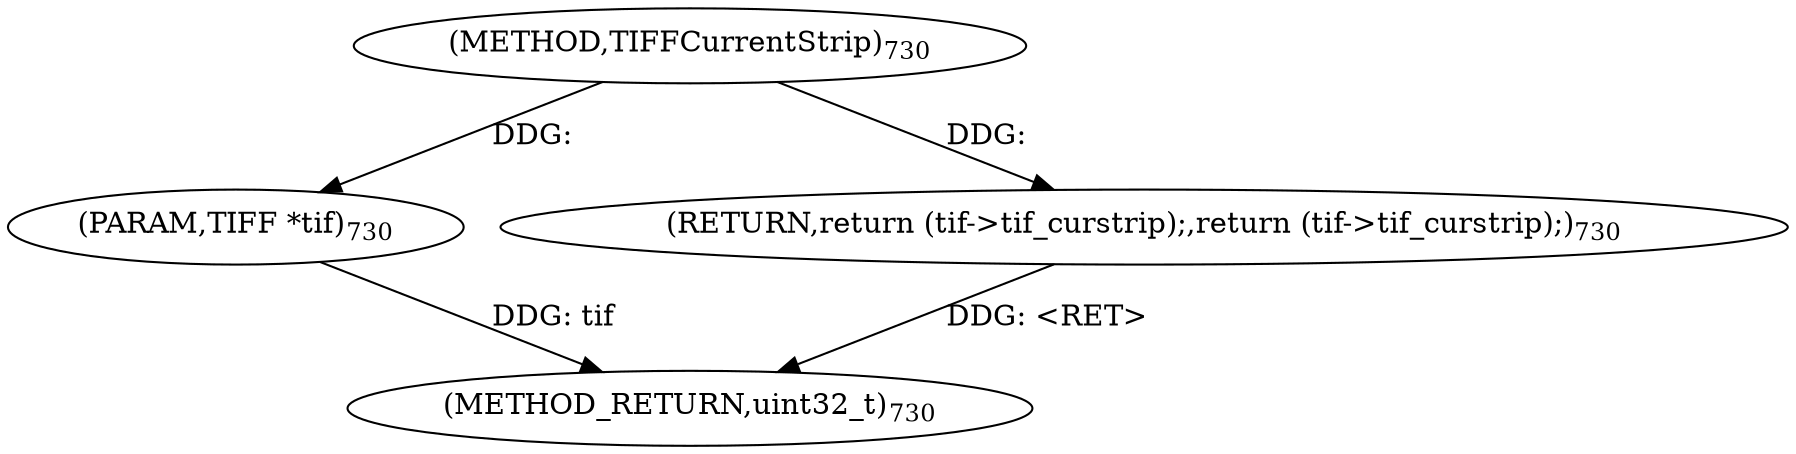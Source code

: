 digraph "TIFFCurrentStrip" {  
"1556" [label = <(METHOD,TIFFCurrentStrip)<SUB>730</SUB>> ]
"1563" [label = <(METHOD_RETURN,uint32_t)<SUB>730</SUB>> ]
"1557" [label = <(PARAM,TIFF *tif)<SUB>730</SUB>> ]
"1559" [label = <(RETURN,return (tif-&gt;tif_curstrip);,return (tif-&gt;tif_curstrip);)<SUB>730</SUB>> ]
  "1559" -> "1563"  [ label = "DDG: &lt;RET&gt;"] 
  "1557" -> "1563"  [ label = "DDG: tif"] 
  "1556" -> "1557"  [ label = "DDG: "] 
  "1556" -> "1559"  [ label = "DDG: "] 
}
